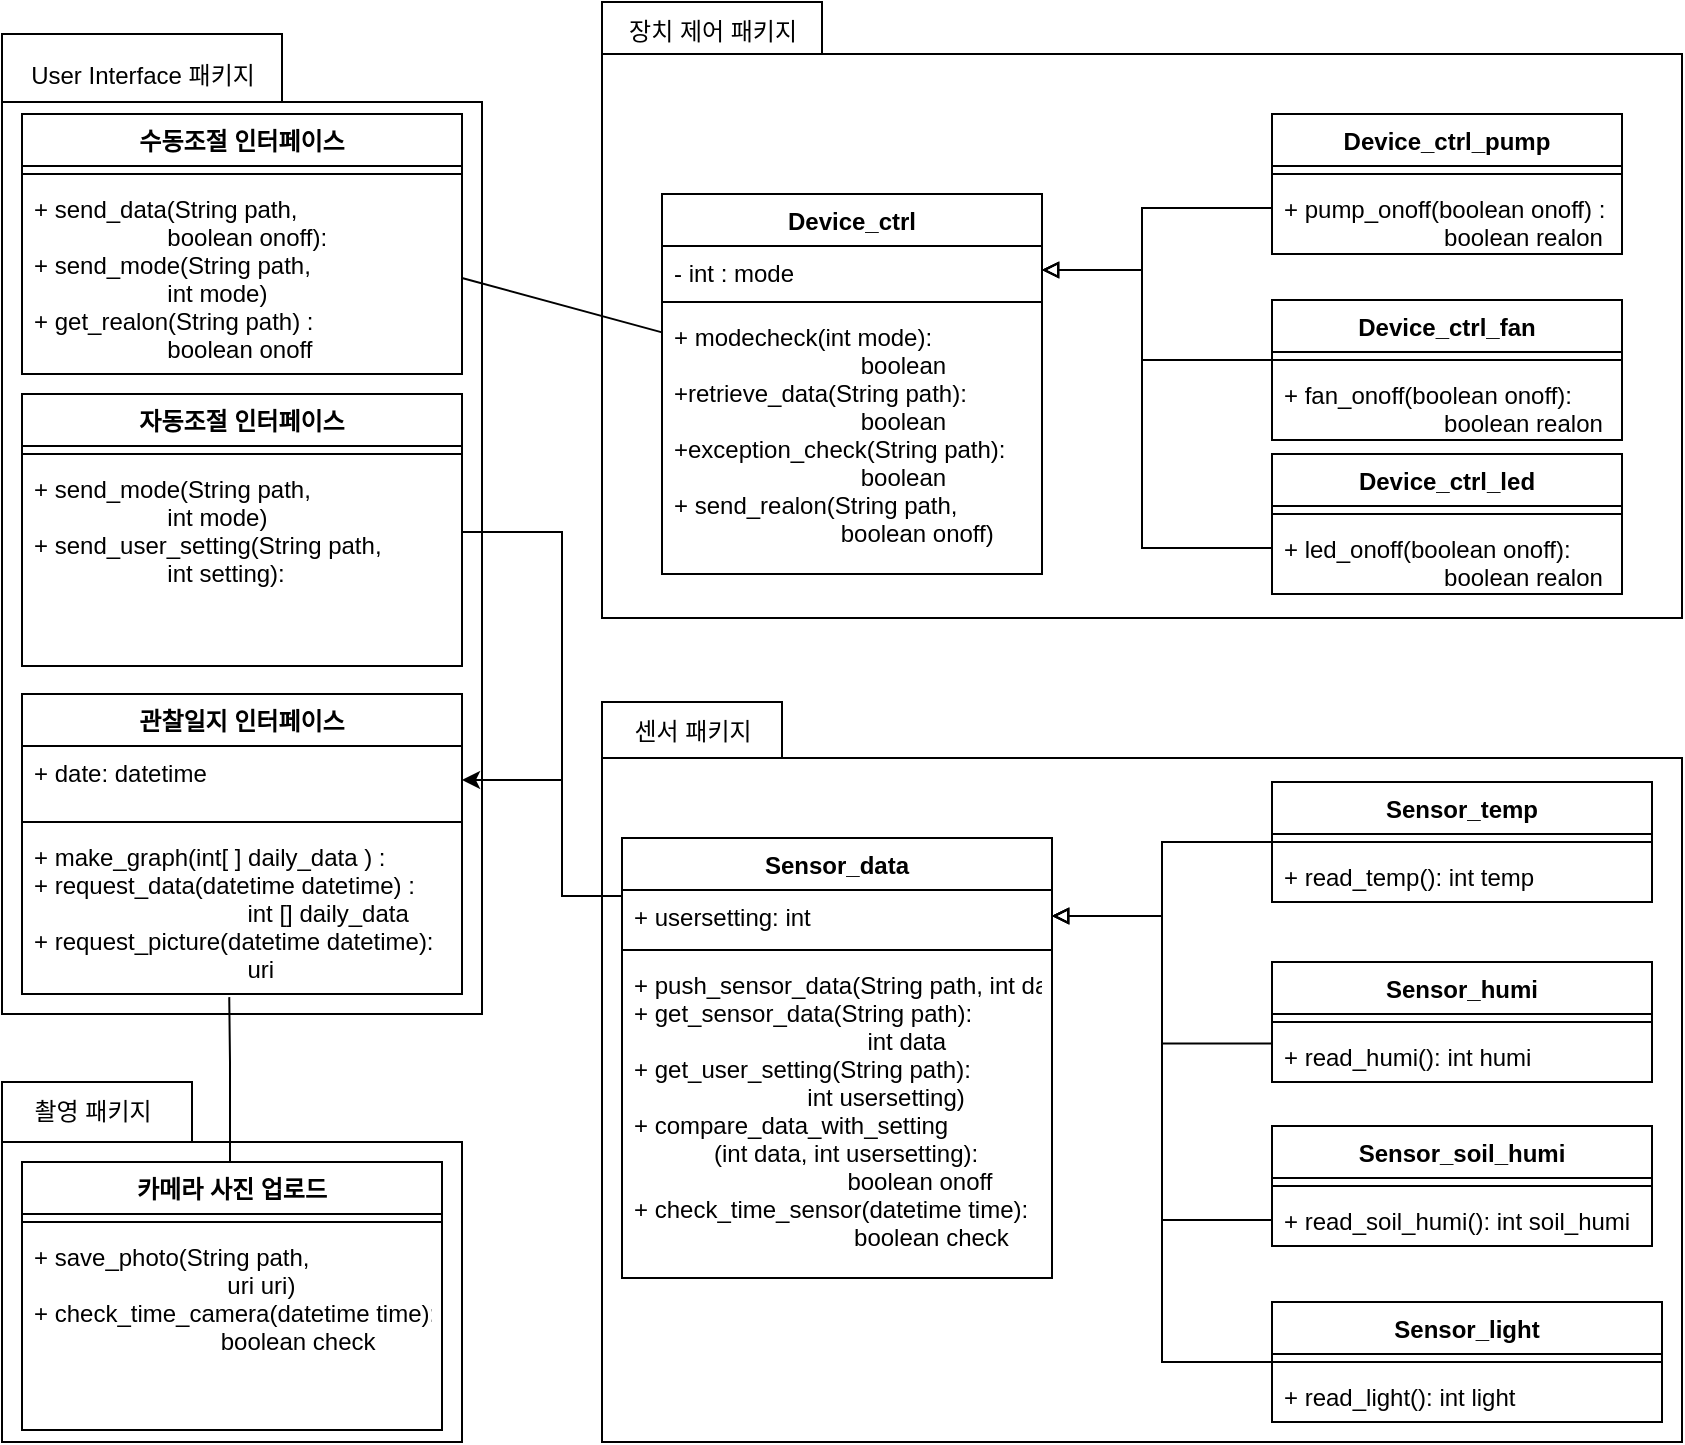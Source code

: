 <mxfile version="20.5.3" type="github">
  <diagram id="fnLHk5_FQdHGoSxvLHbr" name="페이지-1">
    <mxGraphModel dx="4797" dy="802" grid="1" gridSize="10" guides="1" tooltips="1" connect="1" arrows="1" fold="1" page="1" pageScale="1" pageWidth="3300" pageHeight="4681" math="0" shadow="0">
      <root>
        <mxCell id="0" />
        <mxCell id="1" parent="0" />
        <mxCell id="VsHdTwIQCPGBIgWfEWJq-57" value="" style="shape=folder;fontStyle=1;spacingTop=10;tabWidth=110;tabHeight=26;tabPosition=left;html=1;" parent="1" vertex="1">
          <mxGeometry x="-1300" y="160" width="540" height="308" as="geometry" />
        </mxCell>
        <mxCell id="VsHdTwIQCPGBIgWfEWJq-7" value="Device_ctrl_pump" style="swimlane;fontStyle=1;align=center;verticalAlign=top;childLayout=stackLayout;horizontal=1;startSize=26;horizontalStack=0;resizeParent=1;resizeParentMax=0;resizeLast=0;collapsible=1;marginBottom=0;strokeColor=default;" parent="1" vertex="1">
          <mxGeometry x="-965" y="216" width="175" height="70" as="geometry" />
        </mxCell>
        <mxCell id="VsHdTwIQCPGBIgWfEWJq-8" value="" style="line;strokeWidth=1;fillColor=none;align=left;verticalAlign=middle;spacingTop=-1;spacingLeft=3;spacingRight=3;rotatable=0;labelPosition=right;points=[];portConstraint=eastwest;strokeColor=inherit;" parent="VsHdTwIQCPGBIgWfEWJq-7" vertex="1">
          <mxGeometry y="26" width="175" height="8" as="geometry" />
        </mxCell>
        <mxCell id="VsHdTwIQCPGBIgWfEWJq-9" value="+ pump_onoff(boolean onoff) :&#xa;                        boolean realon " style="text;strokeColor=none;fillColor=none;align=left;verticalAlign=top;spacingLeft=4;spacingRight=4;overflow=hidden;rotatable=0;points=[[0,0.5],[1,0.5]];portConstraint=eastwest;" parent="VsHdTwIQCPGBIgWfEWJq-7" vertex="1">
          <mxGeometry y="34" width="175" height="36" as="geometry" />
        </mxCell>
        <mxCell id="VsHdTwIQCPGBIgWfEWJq-10" style="edgeStyle=orthogonalEdgeStyle;rounded=0;orthogonalLoop=1;jettySize=auto;html=1;exitX=0;exitY=0.5;exitDx=0;exitDy=0;endArrow=block;endFill=0;entryX=1;entryY=0.5;entryDx=0;entryDy=0;" parent="1" source="VsHdTwIQCPGBIgWfEWJq-11" edge="1" target="VsHdTwIQCPGBIgWfEWJq-26">
          <mxGeometry relative="1" as="geometry">
            <mxPoint x="-1095.0" y="308.0" as="targetPoint" />
            <Array as="points">
              <mxPoint x="-965" y="339" />
              <mxPoint x="-1030" y="339" />
              <mxPoint x="-1030" y="294" />
            </Array>
          </mxGeometry>
        </mxCell>
        <mxCell id="VsHdTwIQCPGBIgWfEWJq-11" value="Device_ctrl_fan" style="swimlane;fontStyle=1;align=center;verticalAlign=top;childLayout=stackLayout;horizontal=1;startSize=26;horizontalStack=0;resizeParent=1;resizeParentMax=0;resizeLast=0;collapsible=1;marginBottom=0;strokeColor=default;" parent="1" vertex="1">
          <mxGeometry x="-965" y="309" width="175" height="70" as="geometry" />
        </mxCell>
        <mxCell id="VsHdTwIQCPGBIgWfEWJq-12" value="" style="line;strokeWidth=1;fillColor=none;align=left;verticalAlign=middle;spacingTop=-1;spacingLeft=3;spacingRight=3;rotatable=0;labelPosition=right;points=[];portConstraint=eastwest;strokeColor=inherit;" parent="VsHdTwIQCPGBIgWfEWJq-11" vertex="1">
          <mxGeometry y="26" width="175" height="8" as="geometry" />
        </mxCell>
        <mxCell id="VsHdTwIQCPGBIgWfEWJq-13" value="+ fan_onoff(boolean onoff):&#xa;                        boolean realon" style="text;strokeColor=none;fillColor=none;align=left;verticalAlign=top;spacingLeft=4;spacingRight=4;overflow=hidden;rotatable=0;points=[[0,0.5],[1,0.5]];portConstraint=eastwest;" parent="VsHdTwIQCPGBIgWfEWJq-11" vertex="1">
          <mxGeometry y="34" width="175" height="36" as="geometry" />
        </mxCell>
        <mxCell id="VsHdTwIQCPGBIgWfEWJq-14" value="Device_ctrl_led" style="swimlane;fontStyle=1;align=center;verticalAlign=top;childLayout=stackLayout;horizontal=1;startSize=26;horizontalStack=0;resizeParent=1;resizeParentMax=0;resizeLast=0;collapsible=1;marginBottom=0;strokeColor=default;" parent="1" vertex="1">
          <mxGeometry x="-965" y="386" width="175" height="70" as="geometry" />
        </mxCell>
        <mxCell id="VsHdTwIQCPGBIgWfEWJq-15" value="" style="line;strokeWidth=1;fillColor=none;align=left;verticalAlign=middle;spacingTop=-1;spacingLeft=3;spacingRight=3;rotatable=0;labelPosition=right;points=[];portConstraint=eastwest;strokeColor=inherit;" parent="VsHdTwIQCPGBIgWfEWJq-14" vertex="1">
          <mxGeometry y="26" width="175" height="8" as="geometry" />
        </mxCell>
        <mxCell id="VsHdTwIQCPGBIgWfEWJq-16" value="+ led_onoff(boolean onoff):&#xa;                        boolean realon" style="text;strokeColor=none;fillColor=none;align=left;verticalAlign=top;spacingLeft=4;spacingRight=4;overflow=hidden;rotatable=0;points=[[0,0.5],[1,0.5]];portConstraint=eastwest;" parent="VsHdTwIQCPGBIgWfEWJq-14" vertex="1">
          <mxGeometry y="34" width="175" height="36" as="geometry" />
        </mxCell>
        <mxCell id="VsHdTwIQCPGBIgWfEWJq-17" style="edgeStyle=orthogonalEdgeStyle;rounded=0;orthogonalLoop=1;jettySize=auto;html=1;exitX=0;exitY=0.5;exitDx=0;exitDy=0;entryX=1;entryY=0.5;entryDx=0;entryDy=0;endArrow=block;endFill=0;" parent="1" source="VsHdTwIQCPGBIgWfEWJq-16" edge="1" target="VsHdTwIQCPGBIgWfEWJq-26">
          <mxGeometry relative="1" as="geometry">
            <mxPoint x="-1095.0" y="308.0" as="targetPoint" />
            <Array as="points">
              <mxPoint x="-965" y="433" />
              <mxPoint x="-1030" y="433" />
              <mxPoint x="-1030" y="294" />
            </Array>
          </mxGeometry>
        </mxCell>
        <mxCell id="VsHdTwIQCPGBIgWfEWJq-18" style="edgeStyle=orthogonalEdgeStyle;rounded=0;orthogonalLoop=1;jettySize=auto;html=1;exitX=0;exitY=0.5;exitDx=0;exitDy=0;endArrow=block;endFill=0;entryX=1;entryY=0.5;entryDx=0;entryDy=0;" parent="1" source="VsHdTwIQCPGBIgWfEWJq-9" edge="1" target="VsHdTwIQCPGBIgWfEWJq-26">
          <mxGeometry relative="1" as="geometry">
            <mxPoint x="-1095.0" y="308.0" as="targetPoint" />
            <Array as="points">
              <mxPoint x="-965" y="263" />
              <mxPoint x="-1030" y="263" />
              <mxPoint x="-1030" y="294" />
            </Array>
          </mxGeometry>
        </mxCell>
        <mxCell id="VsHdTwIQCPGBIgWfEWJq-25" value="Device_ctrl" style="swimlane;fontStyle=1;align=center;verticalAlign=top;childLayout=stackLayout;horizontal=1;startSize=26;horizontalStack=0;resizeParent=1;resizeParentMax=0;resizeLast=0;collapsible=1;marginBottom=0;" parent="1" vertex="1">
          <mxGeometry x="-1270" y="256" width="190" height="190" as="geometry" />
        </mxCell>
        <mxCell id="VsHdTwIQCPGBIgWfEWJq-26" value="- int : mode&#xa;" style="text;strokeColor=none;fillColor=none;align=left;verticalAlign=top;spacingLeft=4;spacingRight=4;overflow=hidden;rotatable=0;points=[[0,0.5],[1,0.5]];portConstraint=eastwest;" parent="VsHdTwIQCPGBIgWfEWJq-25" vertex="1">
          <mxGeometry y="26" width="190" height="24" as="geometry" />
        </mxCell>
        <mxCell id="VsHdTwIQCPGBIgWfEWJq-27" value="" style="line;strokeWidth=1;fillColor=none;align=left;verticalAlign=middle;spacingTop=-1;spacingLeft=3;spacingRight=3;rotatable=0;labelPosition=right;points=[];portConstraint=eastwest;strokeColor=inherit;" parent="VsHdTwIQCPGBIgWfEWJq-25" vertex="1">
          <mxGeometry y="50" width="190" height="8" as="geometry" />
        </mxCell>
        <mxCell id="VsHdTwIQCPGBIgWfEWJq-28" value="+ modecheck(int mode): &#xa;                            boolean&#xa;+retrieve_data(String path):&#xa;                            boolean&#xa;+exception_check(String path):&#xa;                            boolean&#xa;+ send_realon(String path,&#xa;                         boolean onoff)" style="text;strokeColor=none;fillColor=none;align=left;verticalAlign=top;spacingLeft=4;spacingRight=4;overflow=hidden;rotatable=0;points=[[0,0.5],[1,0.5]];portConstraint=eastwest;" parent="VsHdTwIQCPGBIgWfEWJq-25" vertex="1">
          <mxGeometry y="58" width="190" height="132" as="geometry" />
        </mxCell>
        <mxCell id="VsHdTwIQCPGBIgWfEWJq-61" value="장치 제어 패키지" style="text;html=1;align=center;verticalAlign=middle;resizable=0;points=[];autosize=1;strokeColor=none;fillColor=none;" parent="1" vertex="1">
          <mxGeometry x="-1300" y="160" width="110" height="30" as="geometry" />
        </mxCell>
        <mxCell id="M9v0d3FNeCurrs3x_uOM-2" value="" style="group" vertex="1" connectable="0" parent="1">
          <mxGeometry x="-1300" y="510" width="540" height="370" as="geometry" />
        </mxCell>
        <mxCell id="VsHdTwIQCPGBIgWfEWJq-56" value="" style="shape=folder;fontStyle=1;spacingTop=10;tabWidth=90;tabHeight=28;tabPosition=left;html=1;" parent="M9v0d3FNeCurrs3x_uOM-2" vertex="1">
          <mxGeometry width="540" height="370" as="geometry" />
        </mxCell>
        <mxCell id="VsHdTwIQCPGBIgWfEWJq-33" value="Sensor_temp" style="swimlane;fontStyle=1;align=center;verticalAlign=top;childLayout=stackLayout;horizontal=1;startSize=26;horizontalStack=0;resizeParent=1;resizeParentMax=0;resizeLast=0;collapsible=1;marginBottom=0;" parent="M9v0d3FNeCurrs3x_uOM-2" vertex="1">
          <mxGeometry x="335" y="40" width="190" height="60" as="geometry" />
        </mxCell>
        <mxCell id="VsHdTwIQCPGBIgWfEWJq-34" value="" style="line;strokeWidth=1;fillColor=none;align=left;verticalAlign=middle;spacingTop=-1;spacingLeft=3;spacingRight=3;rotatable=0;labelPosition=right;points=[];portConstraint=eastwest;strokeColor=inherit;" parent="VsHdTwIQCPGBIgWfEWJq-33" vertex="1">
          <mxGeometry y="26" width="190" height="8" as="geometry" />
        </mxCell>
        <mxCell id="VsHdTwIQCPGBIgWfEWJq-35" value="+ read_temp(): int temp" style="text;strokeColor=none;fillColor=none;align=left;verticalAlign=top;spacingLeft=4;spacingRight=4;overflow=hidden;rotatable=0;points=[[0,0.5],[1,0.5]];portConstraint=eastwest;" parent="VsHdTwIQCPGBIgWfEWJq-33" vertex="1">
          <mxGeometry y="34" width="190" height="26" as="geometry" />
        </mxCell>
        <mxCell id="VsHdTwIQCPGBIgWfEWJq-36" value="Sensor_humi" style="swimlane;fontStyle=1;align=center;verticalAlign=top;childLayout=stackLayout;horizontal=1;startSize=26;horizontalStack=0;resizeParent=1;resizeParentMax=0;resizeLast=0;collapsible=1;marginBottom=0;" parent="M9v0d3FNeCurrs3x_uOM-2" vertex="1">
          <mxGeometry x="335" y="130" width="190" height="60" as="geometry" />
        </mxCell>
        <mxCell id="VsHdTwIQCPGBIgWfEWJq-37" value="" style="line;strokeWidth=1;fillColor=none;align=left;verticalAlign=middle;spacingTop=-1;spacingLeft=3;spacingRight=3;rotatable=0;labelPosition=right;points=[];portConstraint=eastwest;strokeColor=inherit;" parent="VsHdTwIQCPGBIgWfEWJq-36" vertex="1">
          <mxGeometry y="26" width="190" height="8" as="geometry" />
        </mxCell>
        <mxCell id="VsHdTwIQCPGBIgWfEWJq-38" value="+ read_humi(): int humi" style="text;strokeColor=none;fillColor=none;align=left;verticalAlign=top;spacingLeft=4;spacingRight=4;overflow=hidden;rotatable=0;points=[[0,0.5],[1,0.5]];portConstraint=eastwest;" parent="VsHdTwIQCPGBIgWfEWJq-36" vertex="1">
          <mxGeometry y="34" width="190" height="26" as="geometry" />
        </mxCell>
        <mxCell id="VsHdTwIQCPGBIgWfEWJq-39" value="Sensor_soil_humi" style="swimlane;fontStyle=1;align=center;verticalAlign=top;childLayout=stackLayout;horizontal=1;startSize=26;horizontalStack=0;resizeParent=1;resizeParentMax=0;resizeLast=0;collapsible=1;marginBottom=0;" parent="M9v0d3FNeCurrs3x_uOM-2" vertex="1">
          <mxGeometry x="335" y="212" width="190" height="60" as="geometry" />
        </mxCell>
        <mxCell id="VsHdTwIQCPGBIgWfEWJq-40" value="" style="line;strokeWidth=1;fillColor=none;align=left;verticalAlign=middle;spacingTop=-1;spacingLeft=3;spacingRight=3;rotatable=0;labelPosition=right;points=[];portConstraint=eastwest;strokeColor=inherit;" parent="VsHdTwIQCPGBIgWfEWJq-39" vertex="1">
          <mxGeometry y="26" width="190" height="8" as="geometry" />
        </mxCell>
        <mxCell id="VsHdTwIQCPGBIgWfEWJq-41" value="+ read_soil_humi(): int soil_humi" style="text;strokeColor=none;fillColor=none;align=left;verticalAlign=top;spacingLeft=4;spacingRight=4;overflow=hidden;rotatable=0;points=[[0,0.5],[1,0.5]];portConstraint=eastwest;" parent="VsHdTwIQCPGBIgWfEWJq-39" vertex="1">
          <mxGeometry y="34" width="190" height="26" as="geometry" />
        </mxCell>
        <mxCell id="VsHdTwIQCPGBIgWfEWJq-42" value="Sensor_light" style="swimlane;fontStyle=1;align=center;verticalAlign=top;childLayout=stackLayout;horizontal=1;startSize=26;horizontalStack=0;resizeParent=1;resizeParentMax=0;resizeLast=0;collapsible=1;marginBottom=0;" parent="M9v0d3FNeCurrs3x_uOM-2" vertex="1">
          <mxGeometry x="335" y="300" width="195" height="60" as="geometry" />
        </mxCell>
        <mxCell id="VsHdTwIQCPGBIgWfEWJq-43" value="" style="line;strokeWidth=1;fillColor=none;align=left;verticalAlign=middle;spacingTop=-1;spacingLeft=3;spacingRight=3;rotatable=0;labelPosition=right;points=[];portConstraint=eastwest;strokeColor=inherit;" parent="VsHdTwIQCPGBIgWfEWJq-42" vertex="1">
          <mxGeometry y="26" width="195" height="8" as="geometry" />
        </mxCell>
        <mxCell id="VsHdTwIQCPGBIgWfEWJq-44" value="+ read_light(): int light" style="text;strokeColor=none;fillColor=none;align=left;verticalAlign=top;spacingLeft=4;spacingRight=4;overflow=hidden;rotatable=0;points=[[0,0.5],[1,0.5]];portConstraint=eastwest;" parent="VsHdTwIQCPGBIgWfEWJq-42" vertex="1">
          <mxGeometry y="34" width="195" height="26" as="geometry" />
        </mxCell>
        <mxCell id="VsHdTwIQCPGBIgWfEWJq-45" value="Sensor_data" style="swimlane;fontStyle=1;align=center;verticalAlign=top;childLayout=stackLayout;horizontal=1;startSize=26;horizontalStack=0;resizeParent=1;resizeParentMax=0;resizeLast=0;collapsible=1;marginBottom=0;" parent="M9v0d3FNeCurrs3x_uOM-2" vertex="1">
          <mxGeometry x="10" y="68" width="215" height="220" as="geometry" />
        </mxCell>
        <mxCell id="VsHdTwIQCPGBIgWfEWJq-46" value="+ usersetting: int" style="text;strokeColor=none;fillColor=none;align=left;verticalAlign=top;spacingLeft=4;spacingRight=4;overflow=hidden;rotatable=0;points=[[0,0.5],[1,0.5]];portConstraint=eastwest;" parent="VsHdTwIQCPGBIgWfEWJq-45" vertex="1">
          <mxGeometry y="26" width="215" height="26" as="geometry" />
        </mxCell>
        <mxCell id="VsHdTwIQCPGBIgWfEWJq-47" value="" style="line;strokeWidth=1;fillColor=none;align=left;verticalAlign=middle;spacingTop=-1;spacingLeft=3;spacingRight=3;rotatable=0;labelPosition=right;points=[];portConstraint=eastwest;strokeColor=inherit;" parent="VsHdTwIQCPGBIgWfEWJq-45" vertex="1">
          <mxGeometry y="52" width="215" height="8" as="geometry" />
        </mxCell>
        <mxCell id="VsHdTwIQCPGBIgWfEWJq-48" value="+ push_sensor_data(String path, int data):&#xa;+ get_sensor_data(String path):&#xa;                                   int data&#xa;+ get_user_setting(String path):&#xa;                          int usersetting)&#xa;+ compare_data_with_setting&#xa;            (int data, int usersetting):&#xa;                                boolean onoff&#xa;+ check_time_sensor(datetime time):&#xa;                                 boolean check" style="text;strokeColor=none;fillColor=none;align=left;verticalAlign=top;spacingLeft=4;spacingRight=4;overflow=hidden;rotatable=0;points=[[0,0.5],[1,0.5]];portConstraint=eastwest;" parent="VsHdTwIQCPGBIgWfEWJq-45" vertex="1">
          <mxGeometry y="60" width="215" height="160" as="geometry" />
        </mxCell>
        <mxCell id="VsHdTwIQCPGBIgWfEWJq-20" style="edgeStyle=orthogonalEdgeStyle;rounded=0;orthogonalLoop=1;jettySize=auto;html=1;exitX=-0.002;exitY=0.259;exitDx=0;exitDy=0;endArrow=block;endFill=0;exitPerimeter=0;entryX=1;entryY=0.5;entryDx=0;entryDy=0;" parent="M9v0d3FNeCurrs3x_uOM-2" source="VsHdTwIQCPGBIgWfEWJq-38" target="VsHdTwIQCPGBIgWfEWJq-46" edge="1">
          <mxGeometry relative="1" as="geometry">
            <mxPoint x="335" y="78" as="sourcePoint" />
            <mxPoint x="205" y="93.0" as="targetPoint" />
            <Array as="points">
              <mxPoint x="280" y="171" />
              <mxPoint x="280" y="107" />
            </Array>
          </mxGeometry>
        </mxCell>
        <mxCell id="VsHdTwIQCPGBIgWfEWJq-21" style="edgeStyle=orthogonalEdgeStyle;rounded=0;orthogonalLoop=1;jettySize=auto;html=1;endArrow=block;endFill=0;entryX=1;entryY=0.5;entryDx=0;entryDy=0;" parent="M9v0d3FNeCurrs3x_uOM-2" source="VsHdTwIQCPGBIgWfEWJq-41" target="VsHdTwIQCPGBIgWfEWJq-46" edge="1">
          <mxGeometry relative="1" as="geometry">
            <mxPoint x="335" y="158" as="sourcePoint" />
            <mxPoint x="205" y="93.0" as="targetPoint" />
            <Array as="points" />
          </mxGeometry>
        </mxCell>
        <mxCell id="VsHdTwIQCPGBIgWfEWJq-32" style="edgeStyle=orthogonalEdgeStyle;rounded=0;orthogonalLoop=1;jettySize=auto;html=1;endArrow=block;endFill=0;exitX=0;exitY=0.5;exitDx=0;exitDy=0;entryX=1;entryY=0.5;entryDx=0;entryDy=0;" parent="M9v0d3FNeCurrs3x_uOM-2" source="VsHdTwIQCPGBIgWfEWJq-42" target="VsHdTwIQCPGBIgWfEWJq-46" edge="1">
          <mxGeometry relative="1" as="geometry">
            <mxPoint x="335" y="226" as="sourcePoint" />
            <mxPoint x="205" y="93.0" as="targetPoint" />
            <Array as="points">
              <mxPoint x="280" y="330" />
              <mxPoint x="280" y="107" />
            </Array>
          </mxGeometry>
        </mxCell>
        <mxCell id="VsHdTwIQCPGBIgWfEWJq-49" style="edgeStyle=orthogonalEdgeStyle;rounded=0;orthogonalLoop=1;jettySize=auto;html=1;exitX=0;exitY=0.5;exitDx=0;exitDy=0;endArrow=block;endFill=0;entryX=1;entryY=0.5;entryDx=0;entryDy=0;" parent="M9v0d3FNeCurrs3x_uOM-2" source="VsHdTwIQCPGBIgWfEWJq-33" target="VsHdTwIQCPGBIgWfEWJq-46" edge="1">
          <mxGeometry relative="1" as="geometry">
            <mxPoint x="335" y="-41" as="sourcePoint" />
            <mxPoint x="205" y="44.0" as="targetPoint" />
            <Array as="points">
              <mxPoint x="280" y="70" />
              <mxPoint x="280" y="107" />
            </Array>
          </mxGeometry>
        </mxCell>
        <mxCell id="VsHdTwIQCPGBIgWfEWJq-64" value="센서 패키지" style="text;html=1;align=center;verticalAlign=middle;resizable=0;points=[];autosize=1;strokeColor=none;fillColor=none;" parent="M9v0d3FNeCurrs3x_uOM-2" vertex="1">
          <mxGeometry width="90" height="30" as="geometry" />
        </mxCell>
        <mxCell id="M9v0d3FNeCurrs3x_uOM-3" value="" style="group" vertex="1" connectable="0" parent="1">
          <mxGeometry x="-1600" y="700" width="230" height="180" as="geometry" />
        </mxCell>
        <mxCell id="VsHdTwIQCPGBIgWfEWJq-67" value="" style="shape=folder;fontStyle=1;spacingTop=10;tabWidth=95;tabHeight=30;tabPosition=left;html=1;" parent="M9v0d3FNeCurrs3x_uOM-3" vertex="1">
          <mxGeometry width="230" height="180" as="geometry" />
        </mxCell>
        <mxCell id="VsHdTwIQCPGBIgWfEWJq-51" value="카메라 사진 업로드" style="swimlane;fontStyle=1;align=center;verticalAlign=top;childLayout=stackLayout;horizontal=1;startSize=26;horizontalStack=0;resizeParent=1;resizeParentMax=0;resizeLast=0;collapsible=1;marginBottom=0;" parent="M9v0d3FNeCurrs3x_uOM-3" vertex="1">
          <mxGeometry x="10" y="40" width="210" height="134" as="geometry" />
        </mxCell>
        <mxCell id="VsHdTwIQCPGBIgWfEWJq-52" value="" style="line;strokeWidth=1;fillColor=none;align=left;verticalAlign=middle;spacingTop=-1;spacingLeft=3;spacingRight=3;rotatable=0;labelPosition=right;points=[];portConstraint=eastwest;strokeColor=inherit;" parent="VsHdTwIQCPGBIgWfEWJq-51" vertex="1">
          <mxGeometry y="26" width="210" height="8" as="geometry" />
        </mxCell>
        <mxCell id="VsHdTwIQCPGBIgWfEWJq-53" value="+ save_photo(String path,&#xa;                             uri uri)&#xa;+ check_time_camera(datetime time):&#xa;                            boolean check&#xa;" style="text;strokeColor=none;fillColor=none;align=left;verticalAlign=top;spacingLeft=4;spacingRight=4;overflow=hidden;rotatable=0;points=[[0,0.5],[1,0.5]];portConstraint=eastwest;" parent="VsHdTwIQCPGBIgWfEWJq-51" vertex="1">
          <mxGeometry y="34" width="210" height="100" as="geometry" />
        </mxCell>
        <mxCell id="VsHdTwIQCPGBIgWfEWJq-68" value="촬영 패키지" style="text;html=1;align=center;verticalAlign=middle;resizable=0;points=[];autosize=1;strokeColor=none;fillColor=none;" parent="M9v0d3FNeCurrs3x_uOM-3" vertex="1">
          <mxGeometry width="90" height="30" as="geometry" />
        </mxCell>
        <mxCell id="M9v0d3FNeCurrs3x_uOM-4" value="" style="group" vertex="1" connectable="0" parent="1">
          <mxGeometry x="-1600" y="176" width="240" height="490" as="geometry" />
        </mxCell>
        <mxCell id="VsHdTwIQCPGBIgWfEWJq-58" value="" style="shape=folder;fontStyle=1;spacingTop=10;tabWidth=140;tabHeight=34;tabPosition=left;html=1;" parent="M9v0d3FNeCurrs3x_uOM-4" vertex="1">
          <mxGeometry width="240" height="490" as="geometry" />
        </mxCell>
        <mxCell id="VsHdTwIQCPGBIgWfEWJq-2" value="관찰일지 인터페이스" style="swimlane;fontStyle=1;align=center;verticalAlign=top;childLayout=stackLayout;horizontal=1;startSize=26;horizontalStack=0;resizeParent=1;resizeParentMax=0;resizeLast=0;collapsible=1;marginBottom=0;" parent="M9v0d3FNeCurrs3x_uOM-4" vertex="1">
          <mxGeometry x="10" y="330" width="220" height="150" as="geometry" />
        </mxCell>
        <mxCell id="VsHdTwIQCPGBIgWfEWJq-3" value="+ date: datetime&#xa;" style="text;strokeColor=none;fillColor=none;align=left;verticalAlign=top;spacingLeft=4;spacingRight=4;overflow=hidden;rotatable=0;points=[[0,0.5],[1,0.5]];portConstraint=eastwest;" parent="VsHdTwIQCPGBIgWfEWJq-2" vertex="1">
          <mxGeometry y="26" width="220" height="34" as="geometry" />
        </mxCell>
        <mxCell id="VsHdTwIQCPGBIgWfEWJq-4" value="" style="line;strokeWidth=1;fillColor=none;align=left;verticalAlign=middle;spacingTop=-1;spacingLeft=3;spacingRight=3;rotatable=0;labelPosition=right;points=[];portConstraint=eastwest;strokeColor=inherit;" parent="VsHdTwIQCPGBIgWfEWJq-2" vertex="1">
          <mxGeometry y="60" width="220" height="8" as="geometry" />
        </mxCell>
        <mxCell id="VsHdTwIQCPGBIgWfEWJq-5" value="+ make_graph(int[ ] daily_data ) :&#xa;+ request_data(datetime datetime) : &#xa;                                int [] daily_data&#xa;+ request_picture(datetime datetime):&#xa;                                uri" style="text;strokeColor=none;fillColor=none;align=left;verticalAlign=top;spacingLeft=4;spacingRight=4;overflow=hidden;rotatable=0;points=[[0,0.5],[1,0.5]];portConstraint=eastwest;" parent="VsHdTwIQCPGBIgWfEWJq-2" vertex="1">
          <mxGeometry y="68" width="220" height="82" as="geometry" />
        </mxCell>
        <mxCell id="VsHdTwIQCPGBIgWfEWJq-22" value="수동조절 인터페이스" style="swimlane;fontStyle=1;align=center;verticalAlign=top;childLayout=stackLayout;horizontal=1;startSize=26;horizontalStack=0;resizeParent=1;resizeParentMax=0;resizeLast=0;collapsible=1;marginBottom=0;" parent="M9v0d3FNeCurrs3x_uOM-4" vertex="1">
          <mxGeometry x="10" y="40" width="220" height="130" as="geometry" />
        </mxCell>
        <mxCell id="VsHdTwIQCPGBIgWfEWJq-23" value="" style="line;strokeWidth=1;fillColor=none;align=left;verticalAlign=middle;spacingTop=-1;spacingLeft=3;spacingRight=3;rotatable=0;labelPosition=right;points=[];portConstraint=eastwest;strokeColor=inherit;" parent="VsHdTwIQCPGBIgWfEWJq-22" vertex="1">
          <mxGeometry y="26" width="220" height="8" as="geometry" />
        </mxCell>
        <mxCell id="VsHdTwIQCPGBIgWfEWJq-24" value="+ send_data(String path, &#xa;                    boolean onoff):&#xa;+ send_mode(String path,&#xa;                    int mode)&#xa;+ get_realon(String path) :&#xa;                    boolean onoff" style="text;strokeColor=none;fillColor=none;align=left;verticalAlign=top;spacingLeft=4;spacingRight=4;overflow=hidden;rotatable=0;points=[[0,0.5],[1,0.5]];portConstraint=eastwest;" parent="VsHdTwIQCPGBIgWfEWJq-22" vertex="1">
          <mxGeometry y="34" width="220" height="96" as="geometry" />
        </mxCell>
        <mxCell id="VsHdTwIQCPGBIgWfEWJq-29" value="자동조절 인터페이스" style="swimlane;fontStyle=1;align=center;verticalAlign=top;childLayout=stackLayout;horizontal=1;startSize=26;horizontalStack=0;resizeParent=1;resizeParentMax=0;resizeLast=0;collapsible=1;marginBottom=0;" parent="M9v0d3FNeCurrs3x_uOM-4" vertex="1">
          <mxGeometry x="10" y="180" width="220" height="136" as="geometry" />
        </mxCell>
        <mxCell id="VsHdTwIQCPGBIgWfEWJq-30" value="" style="line;strokeWidth=1;fillColor=none;align=left;verticalAlign=middle;spacingTop=-1;spacingLeft=3;spacingRight=3;rotatable=0;labelPosition=right;points=[];portConstraint=eastwest;strokeColor=inherit;" parent="VsHdTwIQCPGBIgWfEWJq-29" vertex="1">
          <mxGeometry y="26" width="220" height="8" as="geometry" />
        </mxCell>
        <mxCell id="VsHdTwIQCPGBIgWfEWJq-31" value="+ send_mode(String path,&#xa;                    int mode)&#xa;+ send_user_setting(String path,&#xa;                    int setting):" style="text;strokeColor=none;fillColor=none;align=left;verticalAlign=top;spacingLeft=4;spacingRight=4;overflow=hidden;rotatable=0;points=[[0,0.5],[1,0.5]];portConstraint=eastwest;" parent="VsHdTwIQCPGBIgWfEWJq-29" vertex="1">
          <mxGeometry y="34" width="220" height="102" as="geometry" />
        </mxCell>
        <mxCell id="VsHdTwIQCPGBIgWfEWJq-65" value="User Interface 패키지" style="text;html=1;align=center;verticalAlign=middle;resizable=0;points=[];autosize=1;strokeColor=none;fillColor=none;" parent="M9v0d3FNeCurrs3x_uOM-4" vertex="1">
          <mxGeometry y="6" width="140" height="30" as="geometry" />
        </mxCell>
        <mxCell id="VsHdTwIQCPGBIgWfEWJq-54" style="edgeStyle=orthogonalEdgeStyle;rounded=0;orthogonalLoop=1;jettySize=auto;html=1;endArrow=none;endFill=0;exitX=0;exitY=0.5;exitDx=0;exitDy=0;" parent="1" source="VsHdTwIQCPGBIgWfEWJq-46" target="VsHdTwIQCPGBIgWfEWJq-29" edge="1">
          <mxGeometry relative="1" as="geometry">
            <Array as="points">
              <mxPoint x="-1320" y="607" />
              <mxPoint x="-1320" y="425" />
            </Array>
          </mxGeometry>
        </mxCell>
        <mxCell id="VsHdTwIQCPGBIgWfEWJq-6" value="" style="endArrow=none;endFill=0;endSize=12;html=1;rounded=0;exitX=1;exitY=0.5;exitDx=0;exitDy=0;" parent="1" source="VsHdTwIQCPGBIgWfEWJq-24" target="VsHdTwIQCPGBIgWfEWJq-25" edge="1">
          <mxGeometry width="160" relative="1" as="geometry">
            <mxPoint x="-1310" y="413" as="sourcePoint" />
            <mxPoint x="-1185" y="292" as="targetPoint" />
          </mxGeometry>
        </mxCell>
        <mxCell id="VsHdTwIQCPGBIgWfEWJq-19" style="edgeStyle=orthogonalEdgeStyle;rounded=0;orthogonalLoop=1;jettySize=auto;html=1;exitX=0;exitY=0.5;exitDx=0;exitDy=0;endArrow=classic;endFill=1;entryX=1;entryY=0.5;entryDx=0;entryDy=0;" parent="1" source="VsHdTwIQCPGBIgWfEWJq-46" target="VsHdTwIQCPGBIgWfEWJq-3" edge="1">
          <mxGeometry relative="1" as="geometry">
            <mxPoint x="-1105" y="669" as="targetPoint" />
            <mxPoint x="-1105" y="603.0" as="sourcePoint" />
            <Array as="points">
              <mxPoint x="-1320" y="607" />
              <mxPoint x="-1320" y="549" />
            </Array>
          </mxGeometry>
        </mxCell>
        <mxCell id="VsHdTwIQCPGBIgWfEWJq-50" style="edgeStyle=orthogonalEdgeStyle;rounded=0;orthogonalLoop=1;jettySize=auto;html=1;entryX=0.471;entryY=1.019;entryDx=0;entryDy=0;endArrow=none;endFill=0;exitX=0.5;exitY=0;exitDx=0;exitDy=0;entryPerimeter=0;" parent="1" source="VsHdTwIQCPGBIgWfEWJq-51" target="VsHdTwIQCPGBIgWfEWJq-5" edge="1">
          <mxGeometry relative="1" as="geometry">
            <Array as="points">
              <mxPoint x="-1486" y="740" />
              <mxPoint x="-1486" y="690" />
              <mxPoint x="-1486" y="690" />
            </Array>
          </mxGeometry>
        </mxCell>
      </root>
    </mxGraphModel>
  </diagram>
</mxfile>
